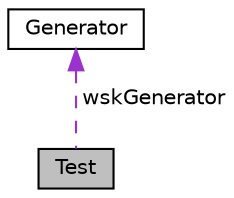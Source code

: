 digraph "Test"
{
  edge [fontname="Helvetica",fontsize="10",labelfontname="Helvetica",labelfontsize="10"];
  node [fontname="Helvetica",fontsize="10",shape=record];
  Node1 [label="Test",height=0.2,width=0.4,color="black", fillcolor="grey75", style="filled" fontcolor="black"];
  Node2 -> Node1 [dir="back",color="darkorchid3",fontsize="10",style="dashed",label=" wskGenerator" ];
  Node2 [label="Generator",height=0.2,width=0.4,color="black", fillcolor="white", style="filled",URL="$classGenerator.html",tooltip="Klasa abstrakcyjna generatora. "];
}

